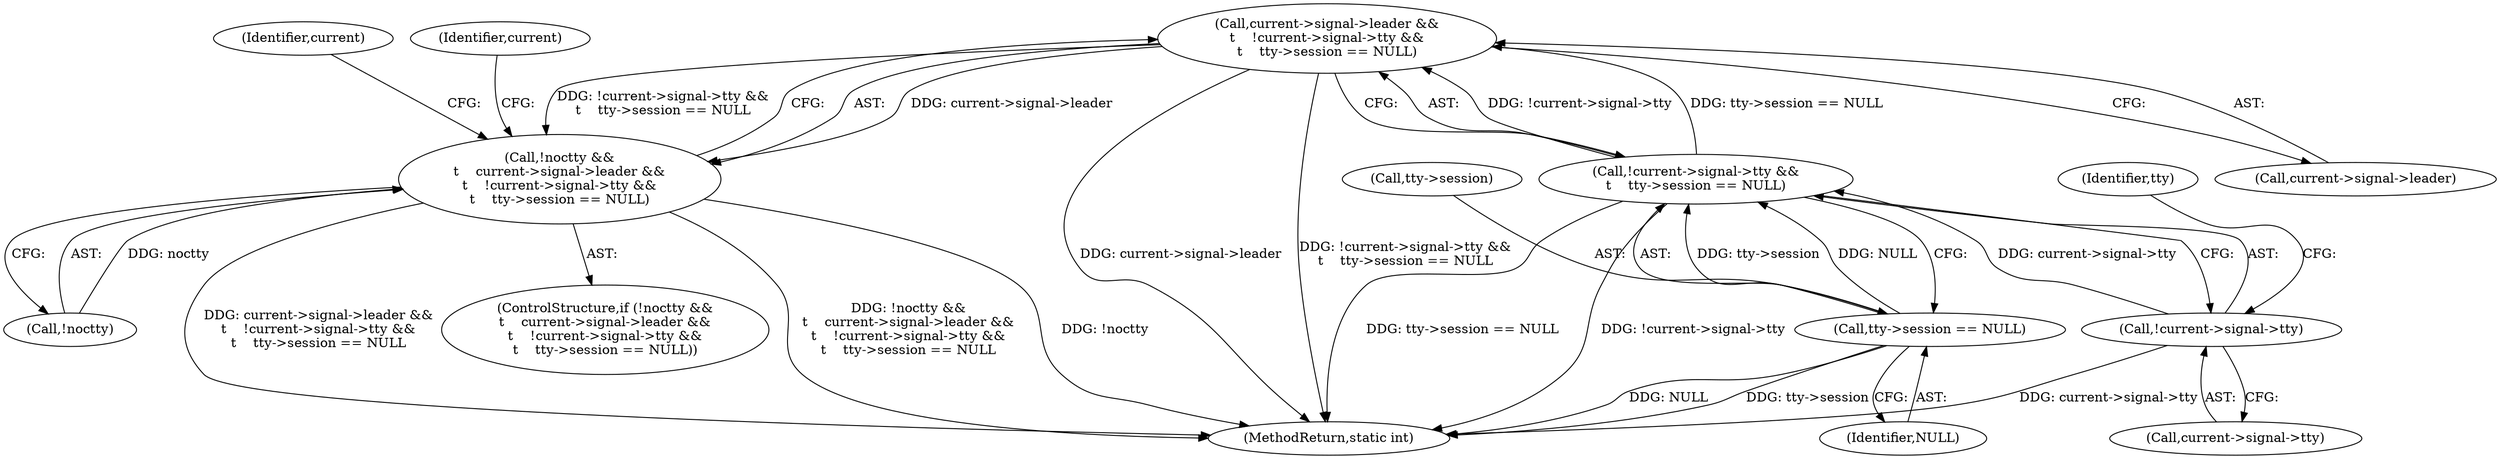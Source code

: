 digraph "0_linux_c290f8358acaeffd8e0c551ddcc24d1206143376@API" {
"1000452" [label="(Call,current->signal->leader &&\n\t    !current->signal->tty &&\n\t    tty->session == NULL)"];
"1000458" [label="(Call,!current->signal->tty &&\n\t    tty->session == NULL)"];
"1000459" [label="(Call,!current->signal->tty)"];
"1000465" [label="(Call,tty->session == NULL)"];
"1000449" [label="(Call,!noctty &&\n\t    current->signal->leader &&\n\t    !current->signal->tty &&\n\t    tty->session == NULL)"];
"1000477" [label="(Identifier,current)"];
"1000458" [label="(Call,!current->signal->tty &&\n\t    tty->session == NULL)"];
"1000459" [label="(Call,!current->signal->tty)"];
"1000469" [label="(Identifier,NULL)"];
"1000467" [label="(Identifier,tty)"];
"1000486" [label="(MethodReturn,static int)"];
"1000460" [label="(Call,current->signal->tty)"];
"1000449" [label="(Call,!noctty &&\n\t    current->signal->leader &&\n\t    !current->signal->tty &&\n\t    tty->session == NULL)"];
"1000453" [label="(Call,current->signal->leader)"];
"1000471" [label="(Identifier,current)"];
"1000452" [label="(Call,current->signal->leader &&\n\t    !current->signal->tty &&\n\t    tty->session == NULL)"];
"1000450" [label="(Call,!noctty)"];
"1000466" [label="(Call,tty->session)"];
"1000465" [label="(Call,tty->session == NULL)"];
"1000448" [label="(ControlStructure,if (!noctty &&\n\t    current->signal->leader &&\n\t    !current->signal->tty &&\n\t    tty->session == NULL))"];
"1000452" -> "1000449"  [label="AST: "];
"1000452" -> "1000453"  [label="CFG: "];
"1000452" -> "1000458"  [label="CFG: "];
"1000453" -> "1000452"  [label="AST: "];
"1000458" -> "1000452"  [label="AST: "];
"1000449" -> "1000452"  [label="CFG: "];
"1000452" -> "1000486"  [label="DDG: current->signal->leader"];
"1000452" -> "1000486"  [label="DDG: !current->signal->tty &&\n\t    tty->session == NULL"];
"1000452" -> "1000449"  [label="DDG: current->signal->leader"];
"1000452" -> "1000449"  [label="DDG: !current->signal->tty &&\n\t    tty->session == NULL"];
"1000458" -> "1000452"  [label="DDG: !current->signal->tty"];
"1000458" -> "1000452"  [label="DDG: tty->session == NULL"];
"1000458" -> "1000459"  [label="CFG: "];
"1000458" -> "1000465"  [label="CFG: "];
"1000459" -> "1000458"  [label="AST: "];
"1000465" -> "1000458"  [label="AST: "];
"1000458" -> "1000486"  [label="DDG: !current->signal->tty"];
"1000458" -> "1000486"  [label="DDG: tty->session == NULL"];
"1000459" -> "1000458"  [label="DDG: current->signal->tty"];
"1000465" -> "1000458"  [label="DDG: tty->session"];
"1000465" -> "1000458"  [label="DDG: NULL"];
"1000459" -> "1000460"  [label="CFG: "];
"1000460" -> "1000459"  [label="AST: "];
"1000467" -> "1000459"  [label="CFG: "];
"1000459" -> "1000486"  [label="DDG: current->signal->tty"];
"1000465" -> "1000469"  [label="CFG: "];
"1000466" -> "1000465"  [label="AST: "];
"1000469" -> "1000465"  [label="AST: "];
"1000465" -> "1000486"  [label="DDG: NULL"];
"1000465" -> "1000486"  [label="DDG: tty->session"];
"1000449" -> "1000448"  [label="AST: "];
"1000449" -> "1000450"  [label="CFG: "];
"1000450" -> "1000449"  [label="AST: "];
"1000471" -> "1000449"  [label="CFG: "];
"1000477" -> "1000449"  [label="CFG: "];
"1000449" -> "1000486"  [label="DDG: !noctty"];
"1000449" -> "1000486"  [label="DDG: current->signal->leader &&\n\t    !current->signal->tty &&\n\t    tty->session == NULL"];
"1000449" -> "1000486"  [label="DDG: !noctty &&\n\t    current->signal->leader &&\n\t    !current->signal->tty &&\n\t    tty->session == NULL"];
"1000450" -> "1000449"  [label="DDG: noctty"];
}

